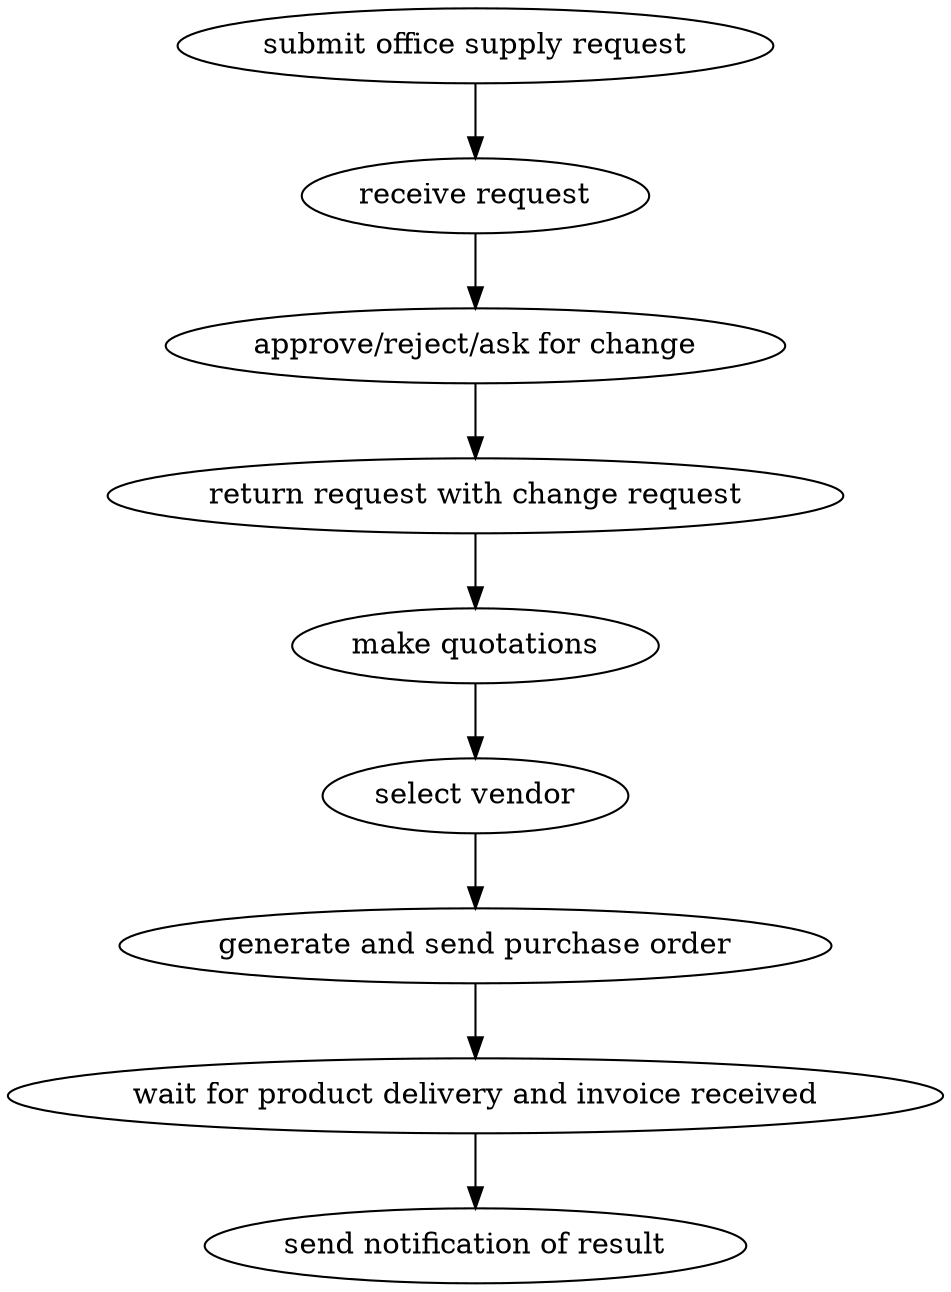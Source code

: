 strict digraph "doc-5.3" {
	graph [name="doc-5.3"];
	"submit office supply request"	[attrs="{'type': 'Activity', 'label': 'submit office supply request'}"];
	"receive request"	[attrs="{'type': 'Activity', 'label': 'receive request'}"];
	"submit office supply request" -> "receive request"	[attrs="{'type': 'flow', 'label': 'flow'}"];
	"approve/reject/ask for change"	[attrs="{'type': 'Activity', 'label': 'approve/reject/ask for change'}"];
	"receive request" -> "approve/reject/ask for change"	[attrs="{'type': 'flow', 'label': 'flow'}"];
	"return request with change request"	[attrs="{'type': 'Activity', 'label': 'return request with change request'}"];
	"approve/reject/ask for change" -> "return request with change request"	[attrs="{'type': 'flow', 'label': 'flow'}"];
	"make quotations"	[attrs="{'type': 'Activity', 'label': 'make quotations'}"];
	"return request with change request" -> "make quotations"	[attrs="{'type': 'flow', 'label': 'flow'}"];
	"select vendor"	[attrs="{'type': 'Activity', 'label': 'select vendor'}"];
	"make quotations" -> "select vendor"	[attrs="{'type': 'flow', 'label': 'flow'}"];
	"generate and send purchase order"	[attrs="{'type': 'Activity', 'label': 'generate and send purchase order'}"];
	"select vendor" -> "generate and send purchase order"	[attrs="{'type': 'flow', 'label': 'flow'}"];
	"wait for product delivery and invoice received"	[attrs="{'type': 'Activity', 'label': 'wait for product delivery and invoice received'}"];
	"generate and send purchase order" -> "wait for product delivery and invoice received"	[attrs="{'type': 'flow', 'label': 'flow'}"];
	"send notification of result"	[attrs="{'type': 'Activity', 'label': 'send notification of result'}"];
	"wait for product delivery and invoice received" -> "send notification of result"	[attrs="{'type': 'flow', 'label': 'flow'}"];
}

